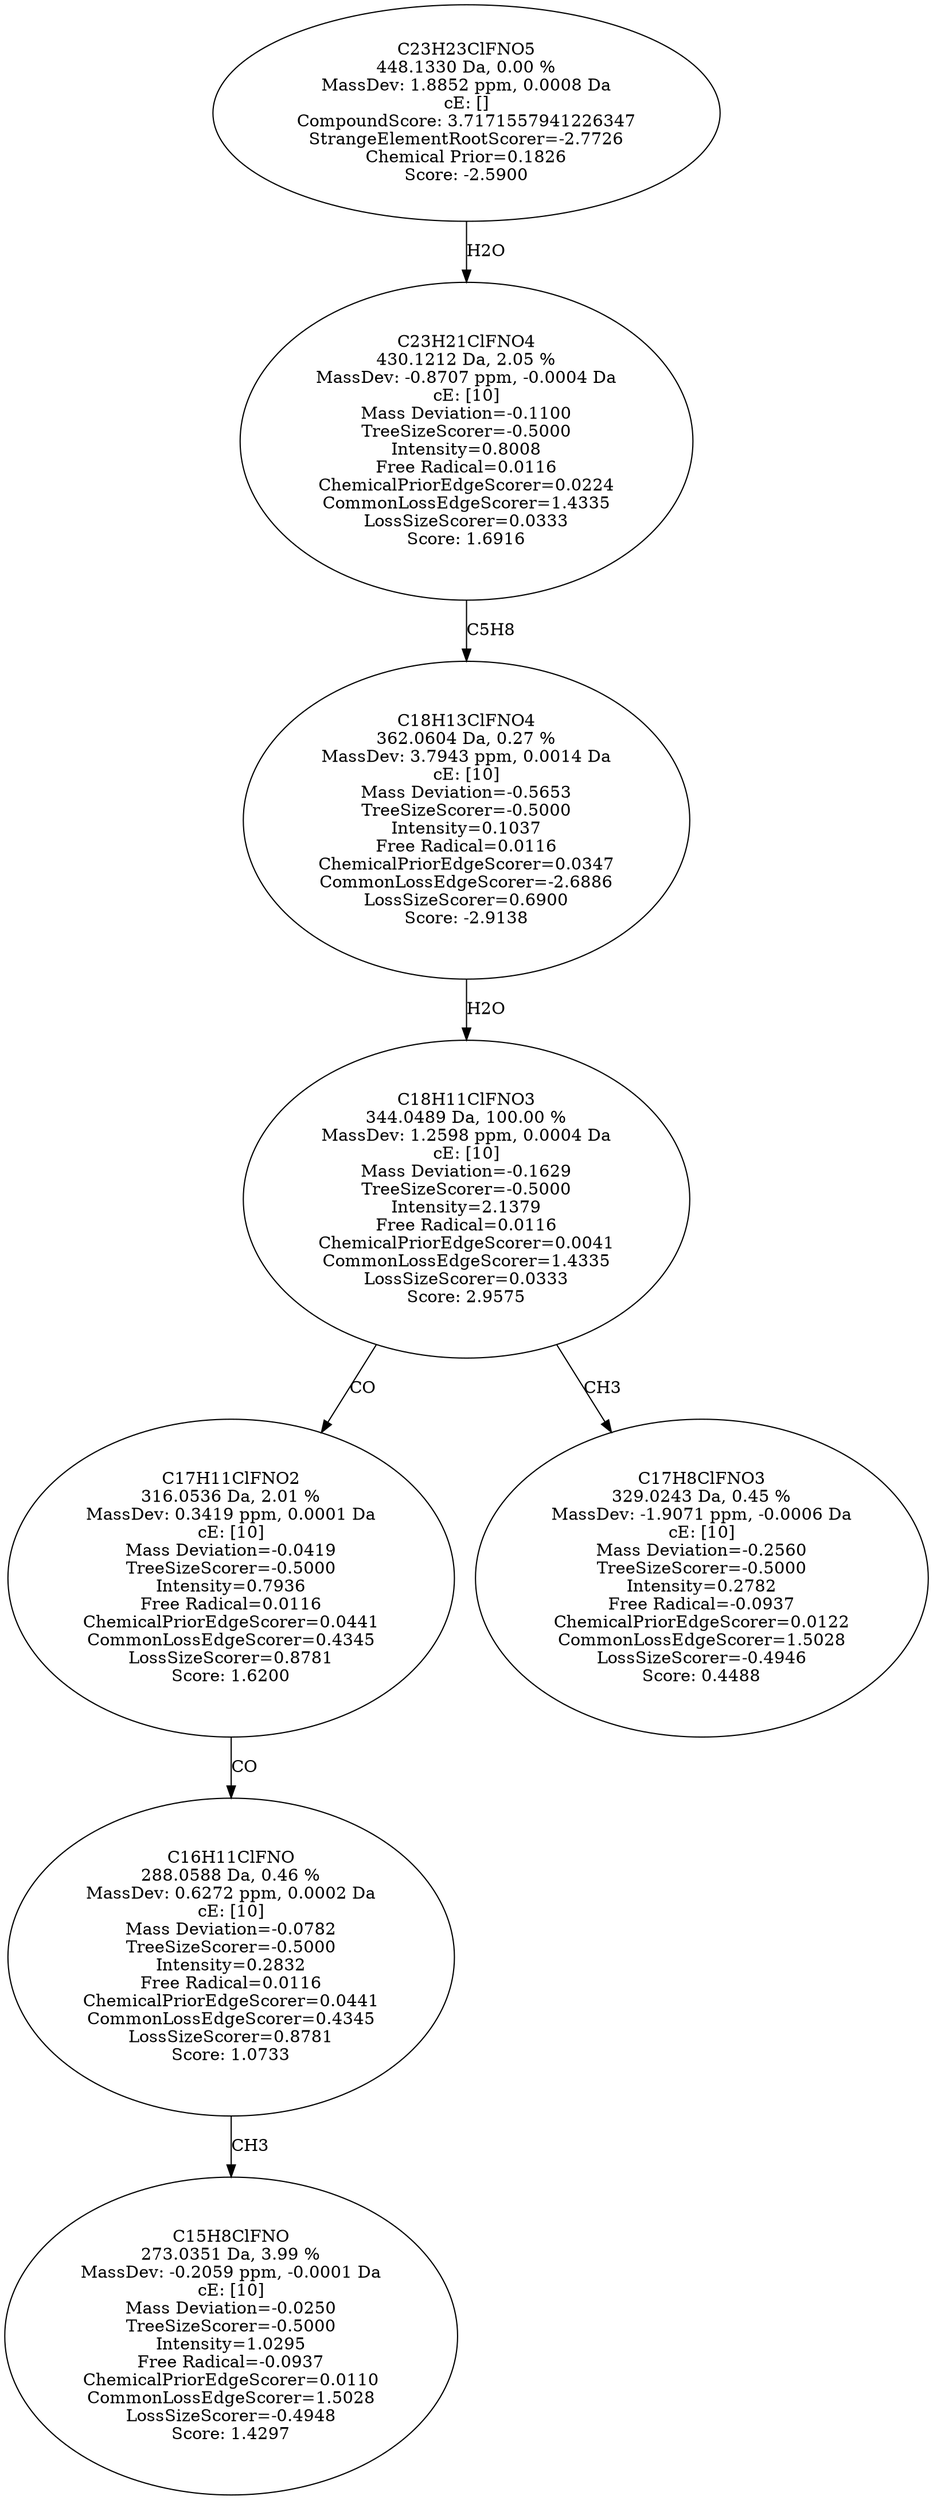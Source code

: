 strict digraph {
v1 [label="C15H8ClFNO\n273.0351 Da, 3.99 %\nMassDev: -0.2059 ppm, -0.0001 Da\ncE: [10]\nMass Deviation=-0.0250\nTreeSizeScorer=-0.5000\nIntensity=1.0295\nFree Radical=-0.0937\nChemicalPriorEdgeScorer=0.0110\nCommonLossEdgeScorer=1.5028\nLossSizeScorer=-0.4948\nScore: 1.4297"];
v2 [label="C16H11ClFNO\n288.0588 Da, 0.46 %\nMassDev: 0.6272 ppm, 0.0002 Da\ncE: [10]\nMass Deviation=-0.0782\nTreeSizeScorer=-0.5000\nIntensity=0.2832\nFree Radical=0.0116\nChemicalPriorEdgeScorer=0.0441\nCommonLossEdgeScorer=0.4345\nLossSizeScorer=0.8781\nScore: 1.0733"];
v3 [label="C17H11ClFNO2\n316.0536 Da, 2.01 %\nMassDev: 0.3419 ppm, 0.0001 Da\ncE: [10]\nMass Deviation=-0.0419\nTreeSizeScorer=-0.5000\nIntensity=0.7936\nFree Radical=0.0116\nChemicalPriorEdgeScorer=0.0441\nCommonLossEdgeScorer=0.4345\nLossSizeScorer=0.8781\nScore: 1.6200"];
v4 [label="C17H8ClFNO3\n329.0243 Da, 0.45 %\nMassDev: -1.9071 ppm, -0.0006 Da\ncE: [10]\nMass Deviation=-0.2560\nTreeSizeScorer=-0.5000\nIntensity=0.2782\nFree Radical=-0.0937\nChemicalPriorEdgeScorer=0.0122\nCommonLossEdgeScorer=1.5028\nLossSizeScorer=-0.4946\nScore: 0.4488"];
v5 [label="C18H11ClFNO3\n344.0489 Da, 100.00 %\nMassDev: 1.2598 ppm, 0.0004 Da\ncE: [10]\nMass Deviation=-0.1629\nTreeSizeScorer=-0.5000\nIntensity=2.1379\nFree Radical=0.0116\nChemicalPriorEdgeScorer=0.0041\nCommonLossEdgeScorer=1.4335\nLossSizeScorer=0.0333\nScore: 2.9575"];
v6 [label="C18H13ClFNO4\n362.0604 Da, 0.27 %\nMassDev: 3.7943 ppm, 0.0014 Da\ncE: [10]\nMass Deviation=-0.5653\nTreeSizeScorer=-0.5000\nIntensity=0.1037\nFree Radical=0.0116\nChemicalPriorEdgeScorer=0.0347\nCommonLossEdgeScorer=-2.6886\nLossSizeScorer=0.6900\nScore: -2.9138"];
v7 [label="C23H21ClFNO4\n430.1212 Da, 2.05 %\nMassDev: -0.8707 ppm, -0.0004 Da\ncE: [10]\nMass Deviation=-0.1100\nTreeSizeScorer=-0.5000\nIntensity=0.8008\nFree Radical=0.0116\nChemicalPriorEdgeScorer=0.0224\nCommonLossEdgeScorer=1.4335\nLossSizeScorer=0.0333\nScore: 1.6916"];
v8 [label="C23H23ClFNO5\n448.1330 Da, 0.00 %\nMassDev: 1.8852 ppm, 0.0008 Da\ncE: []\nCompoundScore: 3.7171557941226347\nStrangeElementRootScorer=-2.7726\nChemical Prior=0.1826\nScore: -2.5900"];
v2 -> v1 [label="CH3"];
v3 -> v2 [label="CO"];
v5 -> v3 [label="CO"];
v5 -> v4 [label="CH3"];
v6 -> v5 [label="H2O"];
v7 -> v6 [label="C5H8"];
v8 -> v7 [label="H2O"];
}